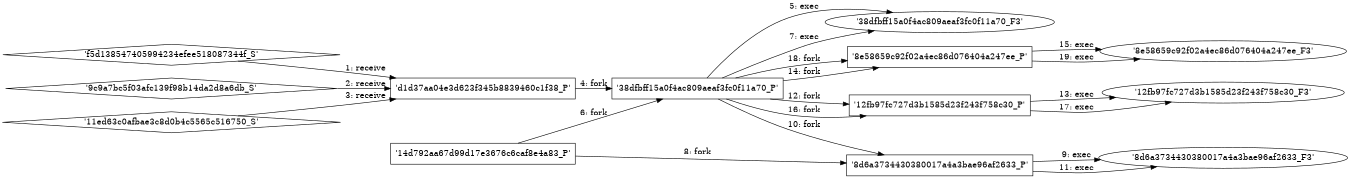 digraph "D:\Learning\Paper\apt\基于CTI的攻击预警\Dataset\攻击图\ASGfromALLCTI\Threat Roundup for June 22-29.dot" {
rankdir="LR"
size="9"
fixedsize="false"
splines="true"
nodesep=0.3
ranksep=0
fontsize=10
overlap="scalexy"
engine= "neato"
	"'d1d37aa04e3d623f345b8839460c1f38_P'" [node_type=Process shape=box]
	"'f5d138547405994234efee518087344f_S'" [node_type=Socket shape=diamond]
	"'f5d138547405994234efee518087344f_S'" -> "'d1d37aa04e3d623f345b8839460c1f38_P'" [label="1: receive"]
	"'d1d37aa04e3d623f345b8839460c1f38_P'" [node_type=Process shape=box]
	"'9c9a7bc5f03afc139f98b14da2d8a6db_S'" [node_type=Socket shape=diamond]
	"'9c9a7bc5f03afc139f98b14da2d8a6db_S'" -> "'d1d37aa04e3d623f345b8839460c1f38_P'" [label="2: receive"]
	"'d1d37aa04e3d623f345b8839460c1f38_P'" [node_type=Process shape=box]
	"'11ed63c0afbae3c8d0b4c5565c516750_S'" [node_type=Socket shape=diamond]
	"'11ed63c0afbae3c8d0b4c5565c516750_S'" -> "'d1d37aa04e3d623f345b8839460c1f38_P'" [label="3: receive"]
	"'d1d37aa04e3d623f345b8839460c1f38_P'" [node_type=Process shape=box]
	"'38dfbff15a0f4ac809aeaf3fc0f11a70_P'" [node_type=Process shape=box]
	"'d1d37aa04e3d623f345b8839460c1f38_P'" -> "'38dfbff15a0f4ac809aeaf3fc0f11a70_P'" [label="4: fork"]
	"'38dfbff15a0f4ac809aeaf3fc0f11a70_P'" [node_type=Process shape=box]
	"'38dfbff15a0f4ac809aeaf3fc0f11a70_F3'" [node_type=File shape=ellipse]
	"'38dfbff15a0f4ac809aeaf3fc0f11a70_P'" -> "'38dfbff15a0f4ac809aeaf3fc0f11a70_F3'" [label="5: exec"]
	"'14d792aa67d99d17e3676c6caf8e4a83_P'" [node_type=Process shape=box]
	"'38dfbff15a0f4ac809aeaf3fc0f11a70_P'" [node_type=Process shape=box]
	"'14d792aa67d99d17e3676c6caf8e4a83_P'" -> "'38dfbff15a0f4ac809aeaf3fc0f11a70_P'" [label="6: fork"]
	"'38dfbff15a0f4ac809aeaf3fc0f11a70_P'" [node_type=Process shape=box]
	"'38dfbff15a0f4ac809aeaf3fc0f11a70_F3'" [node_type=File shape=ellipse]
	"'38dfbff15a0f4ac809aeaf3fc0f11a70_P'" -> "'38dfbff15a0f4ac809aeaf3fc0f11a70_F3'" [label="7: exec"]
	"'14d792aa67d99d17e3676c6caf8e4a83_P'" [node_type=Process shape=box]
	"'8d6a3734430380017a4a3bae96af2633_P'" [node_type=Process shape=box]
	"'14d792aa67d99d17e3676c6caf8e4a83_P'" -> "'8d6a3734430380017a4a3bae96af2633_P'" [label="8: fork"]
	"'8d6a3734430380017a4a3bae96af2633_P'" [node_type=Process shape=box]
	"'8d6a3734430380017a4a3bae96af2633_F3'" [node_type=File shape=ellipse]
	"'8d6a3734430380017a4a3bae96af2633_P'" -> "'8d6a3734430380017a4a3bae96af2633_F3'" [label="9: exec"]
	"'38dfbff15a0f4ac809aeaf3fc0f11a70_P'" [node_type=Process shape=box]
	"'8d6a3734430380017a4a3bae96af2633_P'" [node_type=Process shape=box]
	"'38dfbff15a0f4ac809aeaf3fc0f11a70_P'" -> "'8d6a3734430380017a4a3bae96af2633_P'" [label="10: fork"]
	"'8d6a3734430380017a4a3bae96af2633_P'" [node_type=Process shape=box]
	"'8d6a3734430380017a4a3bae96af2633_F3'" [node_type=File shape=ellipse]
	"'8d6a3734430380017a4a3bae96af2633_P'" -> "'8d6a3734430380017a4a3bae96af2633_F3'" [label="11: exec"]
	"'38dfbff15a0f4ac809aeaf3fc0f11a70_P'" [node_type=Process shape=box]
	"'12fb97fc727d3b1585d23f243f758c30_P'" [node_type=Process shape=box]
	"'38dfbff15a0f4ac809aeaf3fc0f11a70_P'" -> "'12fb97fc727d3b1585d23f243f758c30_P'" [label="12: fork"]
	"'12fb97fc727d3b1585d23f243f758c30_P'" [node_type=Process shape=box]
	"'12fb97fc727d3b1585d23f243f758c30_F3'" [node_type=File shape=ellipse]
	"'12fb97fc727d3b1585d23f243f758c30_P'" -> "'12fb97fc727d3b1585d23f243f758c30_F3'" [label="13: exec"]
	"'38dfbff15a0f4ac809aeaf3fc0f11a70_P'" [node_type=Process shape=box]
	"'8e58659c92f02a4ec86d076404a247ee_P'" [node_type=Process shape=box]
	"'38dfbff15a0f4ac809aeaf3fc0f11a70_P'" -> "'8e58659c92f02a4ec86d076404a247ee_P'" [label="14: fork"]
	"'8e58659c92f02a4ec86d076404a247ee_P'" [node_type=Process shape=box]
	"'8e58659c92f02a4ec86d076404a247ee_F3'" [node_type=File shape=ellipse]
	"'8e58659c92f02a4ec86d076404a247ee_P'" -> "'8e58659c92f02a4ec86d076404a247ee_F3'" [label="15: exec"]
	"'38dfbff15a0f4ac809aeaf3fc0f11a70_P'" [node_type=Process shape=box]
	"'12fb97fc727d3b1585d23f243f758c30_P'" [node_type=Process shape=box]
	"'38dfbff15a0f4ac809aeaf3fc0f11a70_P'" -> "'12fb97fc727d3b1585d23f243f758c30_P'" [label="16: fork"]
	"'12fb97fc727d3b1585d23f243f758c30_P'" [node_type=Process shape=box]
	"'12fb97fc727d3b1585d23f243f758c30_F3'" [node_type=File shape=ellipse]
	"'12fb97fc727d3b1585d23f243f758c30_P'" -> "'12fb97fc727d3b1585d23f243f758c30_F3'" [label="17: exec"]
	"'38dfbff15a0f4ac809aeaf3fc0f11a70_P'" [node_type=Process shape=box]
	"'8e58659c92f02a4ec86d076404a247ee_P'" [node_type=Process shape=box]
	"'38dfbff15a0f4ac809aeaf3fc0f11a70_P'" -> "'8e58659c92f02a4ec86d076404a247ee_P'" [label="18: fork"]
	"'8e58659c92f02a4ec86d076404a247ee_P'" [node_type=Process shape=box]
	"'8e58659c92f02a4ec86d076404a247ee_F3'" [node_type=File shape=ellipse]
	"'8e58659c92f02a4ec86d076404a247ee_P'" -> "'8e58659c92f02a4ec86d076404a247ee_F3'" [label="19: exec"]
}
